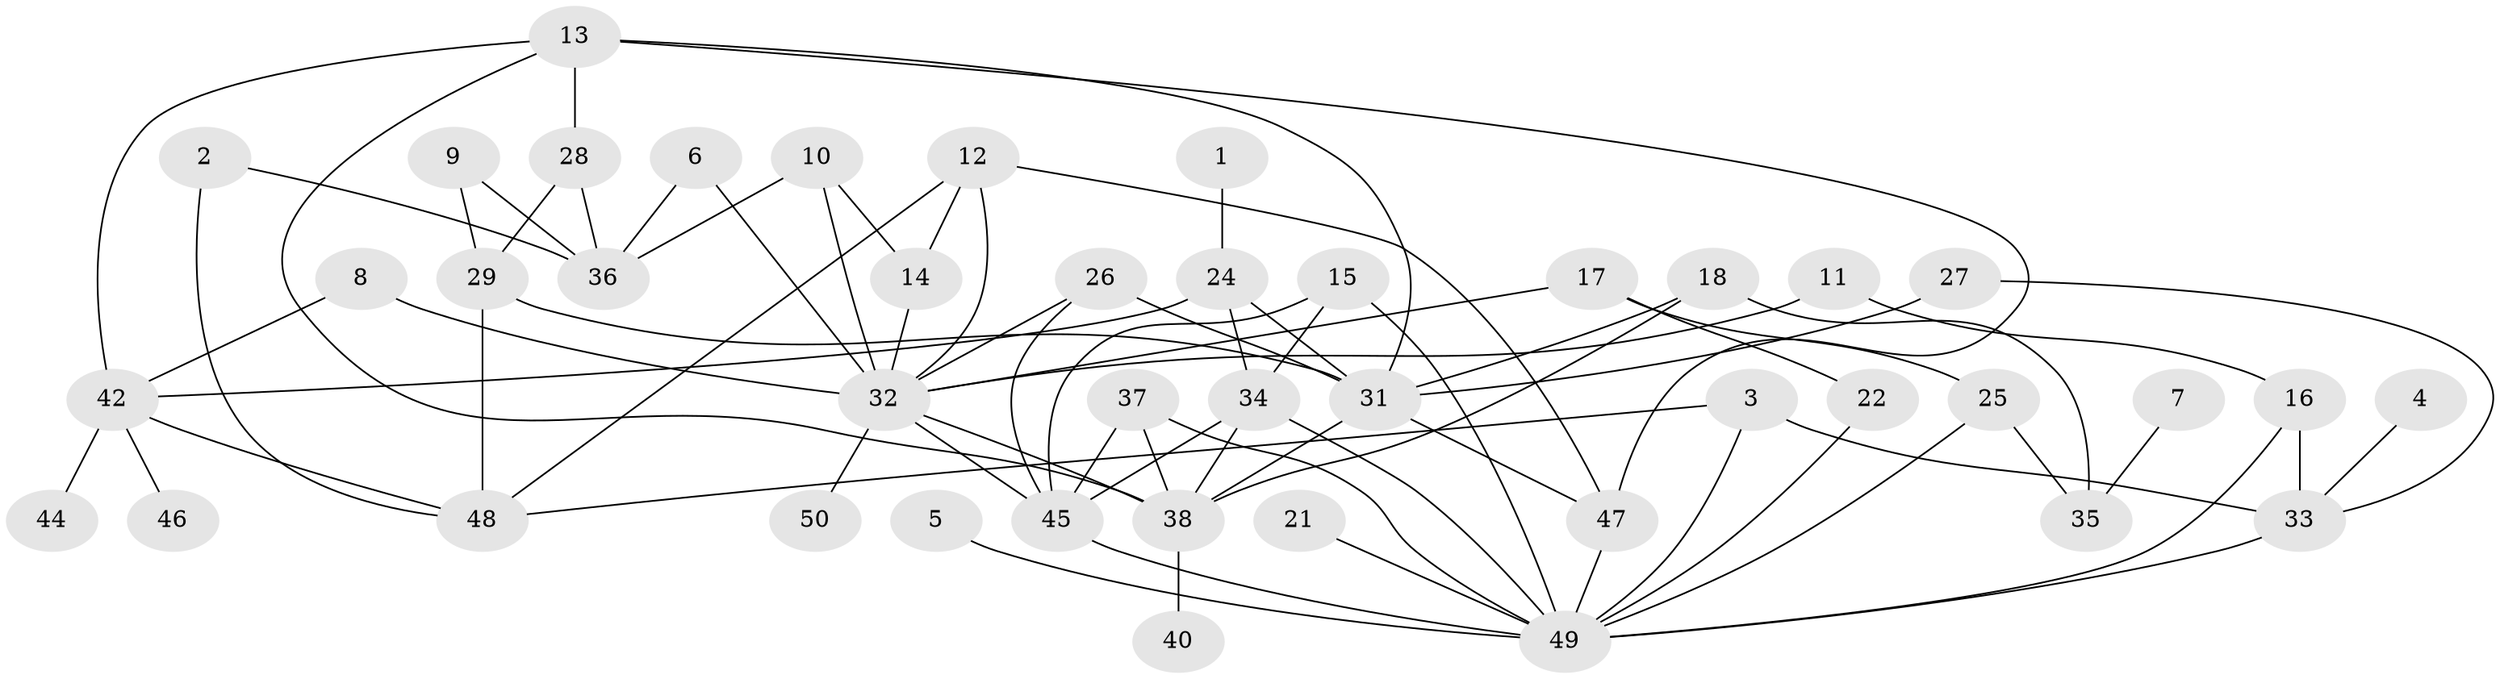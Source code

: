 // original degree distribution, {1: 0.1717171717171717, 4: 0.13131313131313133, 2: 0.2828282828282828, 3: 0.24242424242424243, 5: 0.06060606060606061, 7: 0.020202020202020204, 0: 0.0707070707070707, 9: 0.010101010101010102, 6: 0.010101010101010102}
// Generated by graph-tools (version 1.1) at 2025/49/03/09/25 03:49:04]
// undirected, 43 vertices, 75 edges
graph export_dot {
graph [start="1"]
  node [color=gray90,style=filled];
  1;
  2;
  3;
  4;
  5;
  6;
  7;
  8;
  9;
  10;
  11;
  12;
  13;
  14;
  15;
  16;
  17;
  18;
  21;
  22;
  24;
  25;
  26;
  27;
  28;
  29;
  31;
  32;
  33;
  34;
  35;
  36;
  37;
  38;
  40;
  42;
  44;
  45;
  46;
  47;
  48;
  49;
  50;
  1 -- 24 [weight=1.0];
  2 -- 36 [weight=1.0];
  2 -- 48 [weight=1.0];
  3 -- 33 [weight=1.0];
  3 -- 48 [weight=1.0];
  3 -- 49 [weight=1.0];
  4 -- 33 [weight=1.0];
  5 -- 49 [weight=1.0];
  6 -- 32 [weight=1.0];
  6 -- 36 [weight=1.0];
  7 -- 35 [weight=1.0];
  8 -- 32 [weight=1.0];
  8 -- 42 [weight=1.0];
  9 -- 29 [weight=1.0];
  9 -- 36 [weight=1.0];
  10 -- 14 [weight=1.0];
  10 -- 32 [weight=1.0];
  10 -- 36 [weight=1.0];
  11 -- 16 [weight=1.0];
  11 -- 32 [weight=1.0];
  12 -- 14 [weight=1.0];
  12 -- 32 [weight=1.0];
  12 -- 47 [weight=1.0];
  12 -- 48 [weight=1.0];
  13 -- 28 [weight=1.0];
  13 -- 31 [weight=1.0];
  13 -- 38 [weight=1.0];
  13 -- 42 [weight=1.0];
  13 -- 47 [weight=1.0];
  14 -- 32 [weight=1.0];
  15 -- 34 [weight=1.0];
  15 -- 45 [weight=1.0];
  15 -- 49 [weight=1.0];
  16 -- 33 [weight=1.0];
  16 -- 49 [weight=1.0];
  17 -- 22 [weight=1.0];
  17 -- 25 [weight=1.0];
  17 -- 32 [weight=1.0];
  18 -- 31 [weight=1.0];
  18 -- 35 [weight=1.0];
  18 -- 38 [weight=1.0];
  21 -- 49 [weight=1.0];
  22 -- 49 [weight=1.0];
  24 -- 31 [weight=1.0];
  24 -- 34 [weight=1.0];
  24 -- 42 [weight=1.0];
  25 -- 35 [weight=1.0];
  25 -- 49 [weight=1.0];
  26 -- 31 [weight=1.0];
  26 -- 32 [weight=1.0];
  26 -- 45 [weight=1.0];
  27 -- 31 [weight=1.0];
  27 -- 33 [weight=1.0];
  28 -- 29 [weight=1.0];
  28 -- 36 [weight=1.0];
  29 -- 31 [weight=1.0];
  29 -- 48 [weight=1.0];
  31 -- 38 [weight=1.0];
  31 -- 47 [weight=1.0];
  32 -- 38 [weight=1.0];
  32 -- 45 [weight=1.0];
  32 -- 50 [weight=1.0];
  33 -- 49 [weight=1.0];
  34 -- 38 [weight=2.0];
  34 -- 45 [weight=2.0];
  34 -- 49 [weight=1.0];
  37 -- 38 [weight=1.0];
  37 -- 45 [weight=1.0];
  37 -- 49 [weight=1.0];
  38 -- 40 [weight=1.0];
  42 -- 44 [weight=1.0];
  42 -- 46 [weight=1.0];
  42 -- 48 [weight=1.0];
  45 -- 49 [weight=1.0];
  47 -- 49 [weight=1.0];
}
